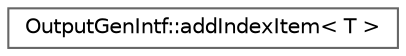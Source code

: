 digraph "Graphical Class Hierarchy"
{
 // INTERACTIVE_SVG=YES
 // LATEX_PDF_SIZE
  bgcolor="transparent";
  edge [fontname=Helvetica,fontsize=10,labelfontname=Helvetica,labelfontsize=10];
  node [fontname=Helvetica,fontsize=10,shape=box,height=0.2,width=0.4];
  rankdir="LR";
  Node0 [label="OutputGenIntf::addIndexItem\< T \>",height=0.2,width=0.4,color="grey40", fillcolor="white", style="filled",URL="$d7/d6c/struct_output_gen_intf_1_1add_index_item.html",tooltip=" "];
}

